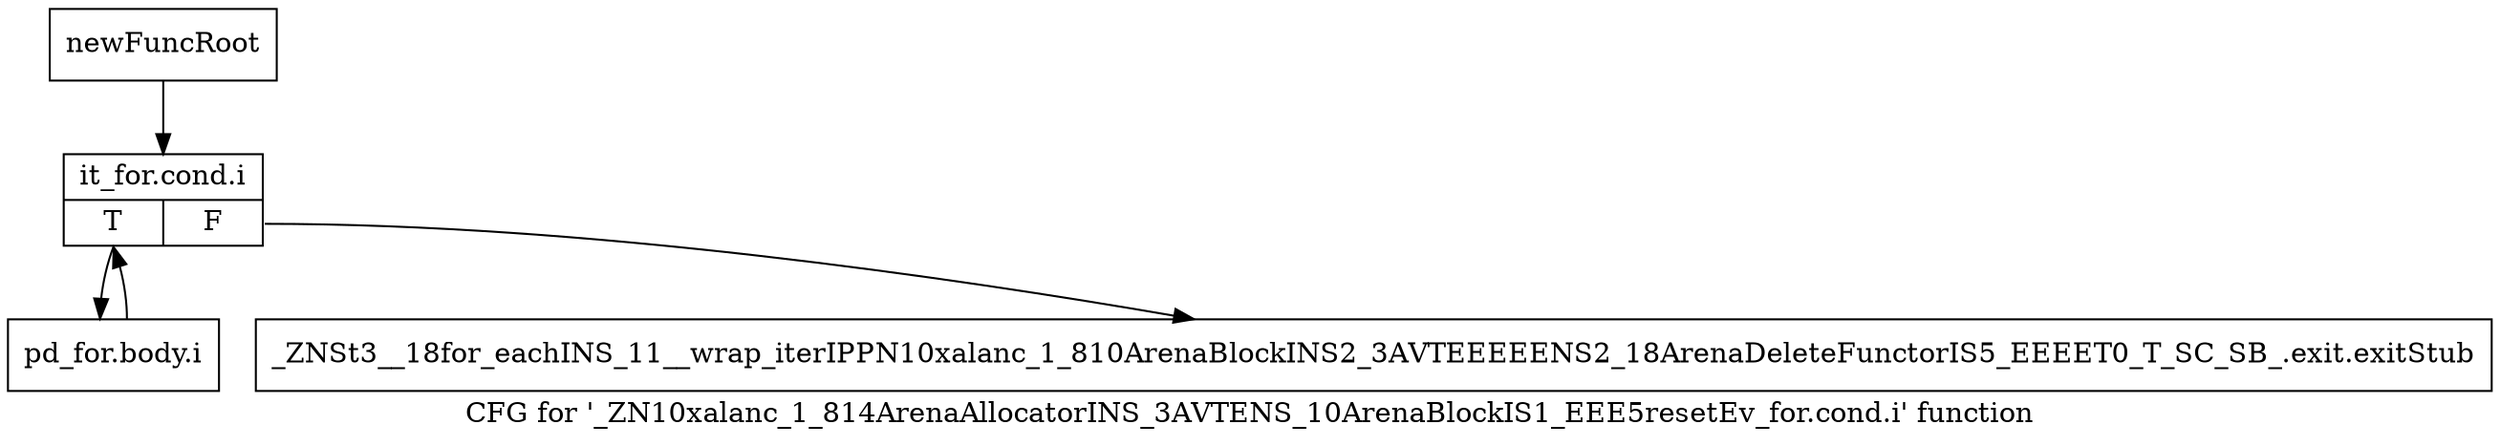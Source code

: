 digraph "CFG for '_ZN10xalanc_1_814ArenaAllocatorINS_3AVTENS_10ArenaBlockIS1_EEE5resetEv_for.cond.i' function" {
	label="CFG for '_ZN10xalanc_1_814ArenaAllocatorINS_3AVTENS_10ArenaBlockIS1_EEE5resetEv_for.cond.i' function";

	Node0xa047bb0 [shape=record,label="{newFuncRoot}"];
	Node0xa047bb0 -> Node0xa047c50;
	Node0xa047c00 [shape=record,label="{_ZNSt3__18for_eachINS_11__wrap_iterIPPN10xalanc_1_810ArenaBlockINS2_3AVTEEEEENS2_18ArenaDeleteFunctorIS5_EEEET0_T_SC_SB_.exit.exitStub}"];
	Node0xa047c50 [shape=record,label="{it_for.cond.i|{<s0>T|<s1>F}}"];
	Node0xa047c50:s0 -> Node0xa047ca0;
	Node0xa047c50:s1 -> Node0xa047c00;
	Node0xa047ca0 [shape=record,label="{pd_for.body.i}"];
	Node0xa047ca0 -> Node0xa047c50;
}
